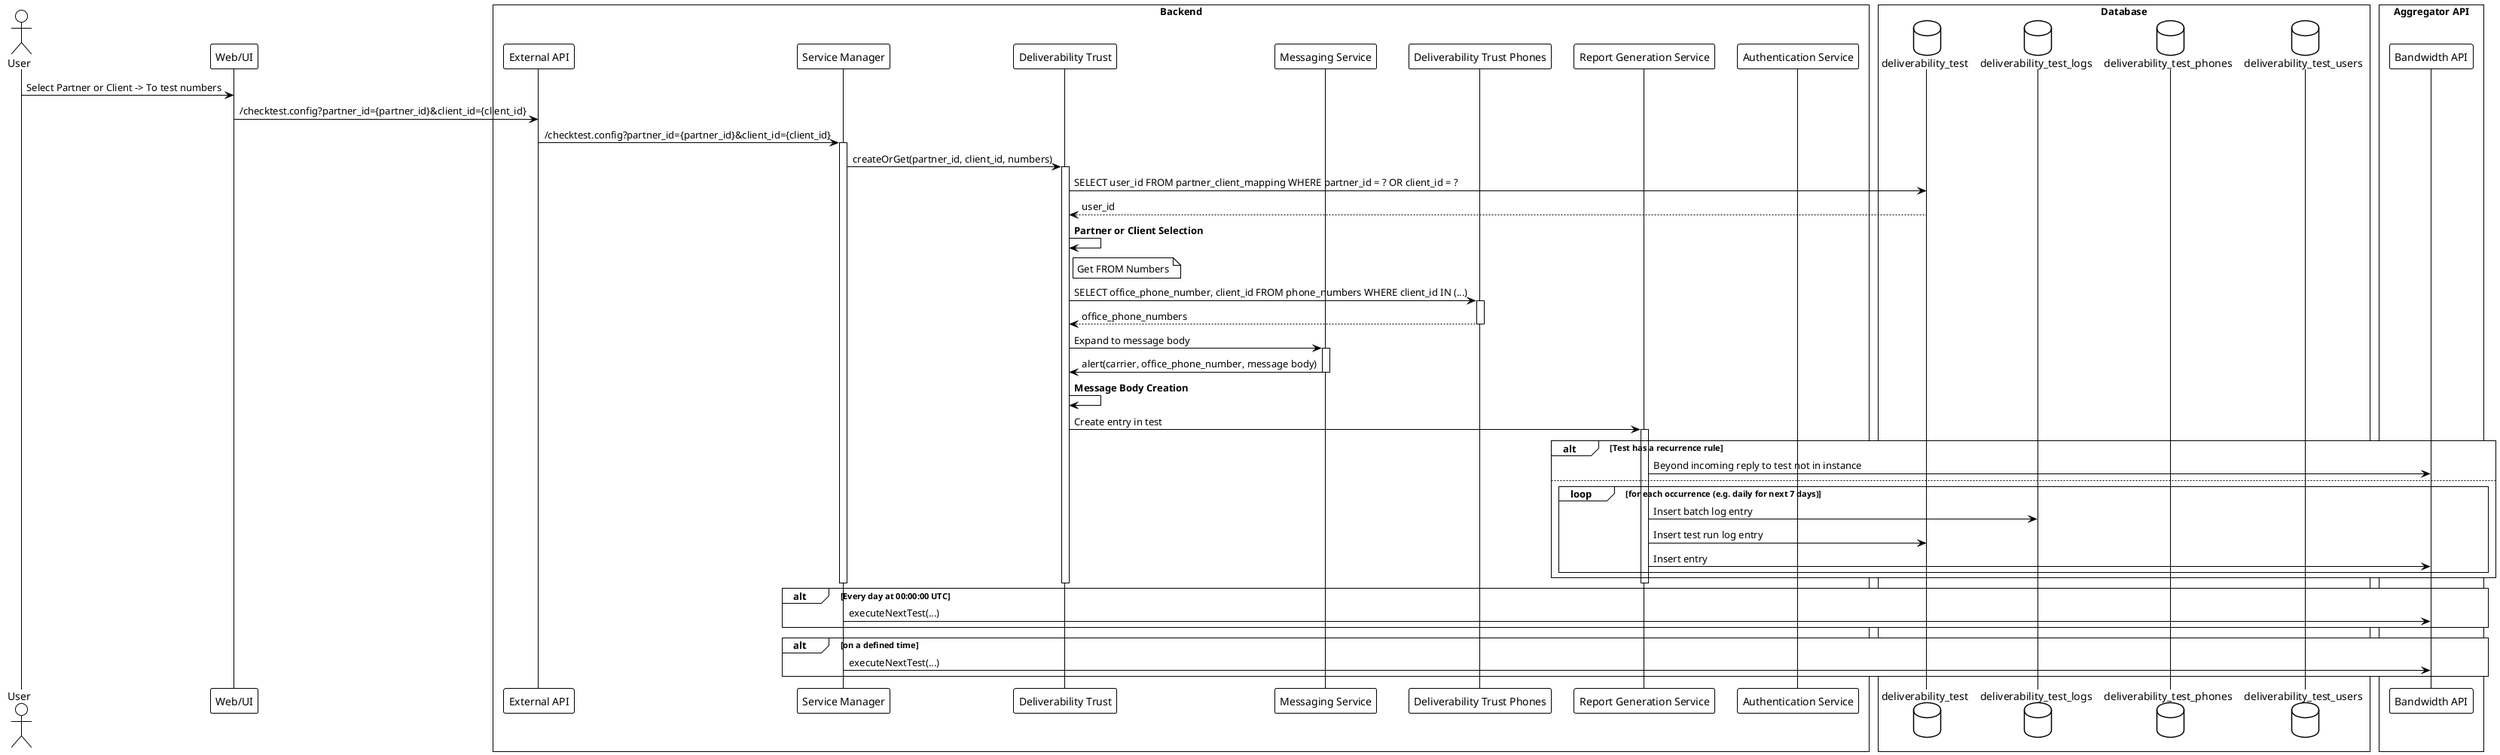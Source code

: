 @startuml
!theme plain

actor User
participant "Web/UI" as WebUI

box "Backend"
  participant "External API" as ExtAPI
  participant "Service Manager" as SM
  participant "Deliverability Trust" as DT
  participant "Messaging Service" as MS
  participant "Deliverability Trust Phones" as DTP
  participant "Report Generation Service" as RGS
  participant "Authentication Service" as AuthS
end box

box "Database"
  database "deliverability_test" as DB_test
  database "deliverability_test_logs" as DB_logs
  database "deliverability_test_phones" as DB_phones
  database "deliverability_test_users" as DB_users
end box

box "Aggregator API"
    participant "Bandwidth API" as BW_API
end box


User -> WebUI: Select Partner or Client -> To test numbers
WebUI -> ExtAPI: /checktest.config?partner_id={partner_id}&client_id={client_id}
ExtAPI -> SM: /checktest.config?partner_id={partner_id}&client_id={client_id}

activate SM

SM -> DT: createOrGet(partner_id, client_id, numbers)
activate DT

DT -> DB_test: SELECT user_id FROM partner_client_mapping WHERE partner_id = ? OR client_id = ?
DB_test --> DT: user_id
DT -> DT: **Partner or Client Selection**
note right of DT: Get FROM Numbers
DT -> DTP: SELECT office_phone_number, client_id FROM phone_numbers WHERE client_id IN (...)
activate DTP
DTP --> DT: office_phone_numbers
deactivate DTP

DT -> MS: Expand to message body
activate MS
MS -> DT: alert(carrier, office_phone_number, message body)
deactivate MS

DT -> DT: **Message Body Creation**
DT -> RGS: Create entry in test
activate RGS

alt Test has a recurrence rule
    RGS -> BW_API: Beyond incoming reply to test not in instance
else
    loop for each occurrence (e.g. daily for next 7 days)
        RGS -> DB_logs: Insert batch log entry
        RGS -> DB_test: Insert test run log entry
        RGS -> BW_API: Insert entry
    end
end

deactivate RGS
deactivate DT
deactivate SM


alt Every day at 00:00:00 UTC
    SM -> BW_API: executeNextTest(...)
end

alt on a defined time
    SM -> BW_API: executeNextTest(...)
end


@enduml